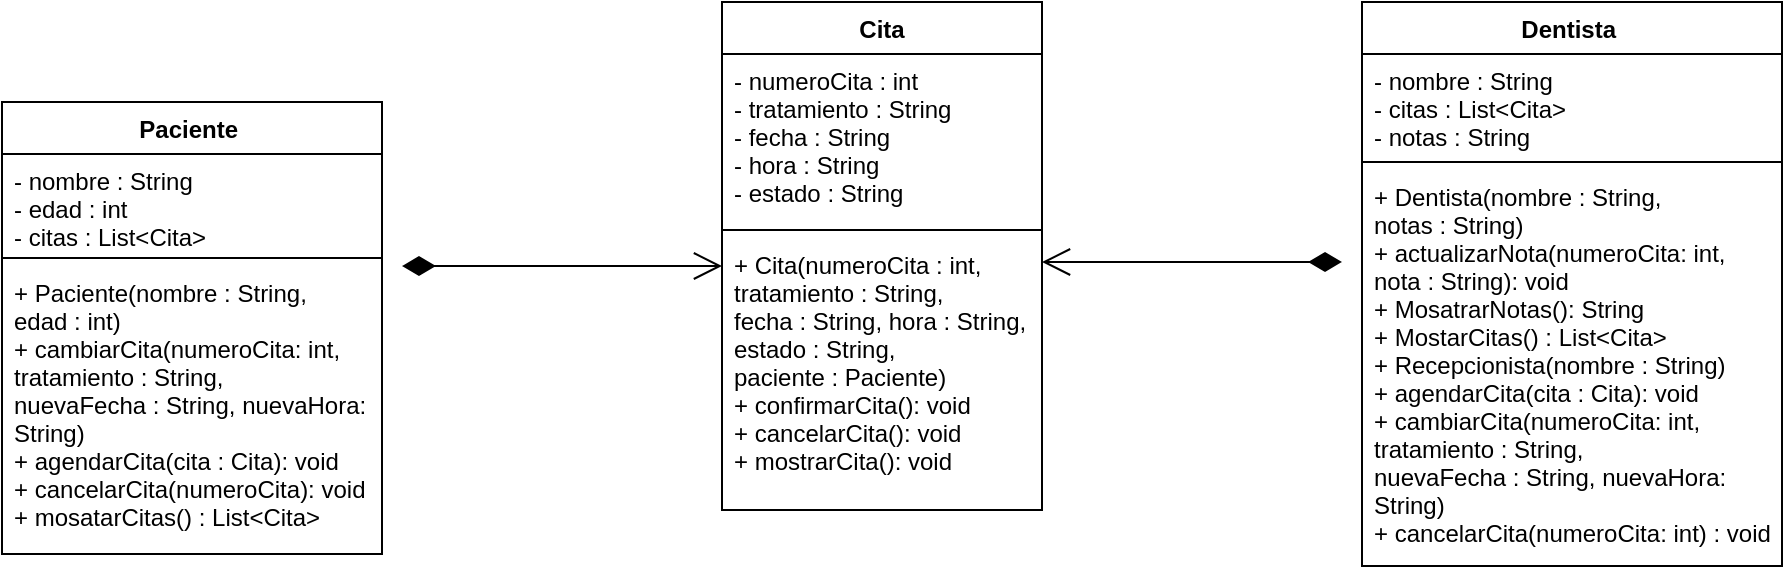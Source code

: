 <mxfile>
    <diagram id="P5tNcSSbG7bXW8mCQGP-" name="Página-1">
        <mxGraphModel dx="1422" dy="792" grid="1" gridSize="10" guides="1" tooltips="1" connect="1" arrows="1" fold="1" page="1" pageScale="1" pageWidth="827" pageHeight="1169" math="0" shadow="0">
            <root>
                <mxCell id="0"/>
                <mxCell id="1" parent="0"/>
                <mxCell id="2" value="Paciente " style="swimlane;fontStyle=1;align=center;verticalAlign=top;childLayout=stackLayout;horizontal=1;startSize=26;horizontalStack=0;resizeParent=1;resizeParentMax=0;resizeLast=0;collapsible=1;marginBottom=0;" parent="1" vertex="1">
                    <mxGeometry x="-810" y="270" width="190" height="226" as="geometry"/>
                </mxCell>
                <mxCell id="3" value="- nombre : String&#10;- edad : int &#10;- citas : List&lt;Cita&gt;&#10;" style="text;strokeColor=none;fillColor=none;align=left;verticalAlign=top;spacingLeft=4;spacingRight=4;overflow=hidden;rotatable=0;points=[[0,0.5],[1,0.5]];portConstraint=eastwest;" parent="2" vertex="1">
                    <mxGeometry y="26" width="190" height="48" as="geometry"/>
                </mxCell>
                <mxCell id="4" value="" style="line;strokeWidth=1;fillColor=none;align=left;verticalAlign=middle;spacingTop=-1;spacingLeft=3;spacingRight=3;rotatable=0;labelPosition=right;points=[];portConstraint=eastwest;strokeColor=inherit;" parent="2" vertex="1">
                    <mxGeometry y="74" width="190" height="8" as="geometry"/>
                </mxCell>
                <mxCell id="5" value="+ Paciente(nombre : String,&#10;edad : int)&#10;+ cambiarCita(numeroCita: int,&#10;tratamiento : String,   &#10;nuevaFecha : String, nuevaHora: &#10;String)&#10;+ agendarCita(cita : Cita): void&#10;+ cancelarCita(numeroCita): void&#10;+ mosatarCitas() : List&lt;Cita&gt;" style="text;strokeColor=none;fillColor=none;align=left;verticalAlign=top;spacingLeft=4;spacingRight=4;overflow=hidden;rotatable=0;points=[[0,0.5],[1,0.5]];portConstraint=eastwest;" parent="2" vertex="1">
                    <mxGeometry y="82" width="190" height="144" as="geometry"/>
                </mxCell>
                <mxCell id="6" value="Dentista " style="swimlane;fontStyle=1;align=center;verticalAlign=top;childLayout=stackLayout;horizontal=1;startSize=26;horizontalStack=0;resizeParent=1;resizeParentMax=0;resizeLast=0;collapsible=1;marginBottom=0;" parent="1" vertex="1">
                    <mxGeometry x="-130" y="220" width="210" height="282" as="geometry"/>
                </mxCell>
                <mxCell id="7" value="- nombre : String&#10;- citas : List&lt;Cita&gt;&#10;- notas : String" style="text;strokeColor=none;fillColor=none;align=left;verticalAlign=top;spacingLeft=4;spacingRight=4;overflow=hidden;rotatable=0;points=[[0,0.5],[1,0.5]];portConstraint=eastwest;" parent="6" vertex="1">
                    <mxGeometry y="26" width="210" height="50" as="geometry"/>
                </mxCell>
                <mxCell id="8" value="" style="line;strokeWidth=1;fillColor=none;align=left;verticalAlign=middle;spacingTop=-1;spacingLeft=3;spacingRight=3;rotatable=0;labelPosition=right;points=[];portConstraint=eastwest;strokeColor=inherit;" parent="6" vertex="1">
                    <mxGeometry y="76" width="210" height="8" as="geometry"/>
                </mxCell>
                <mxCell id="9" value="+ Dentista(nombre : String,&#10;notas : String)&#10;+ actualizarNota(numeroCita: int,&#10;nota : String): void&#10;+ MosatrarNotas(): String&#10;+ MostarCitas() : List&lt;Cita&gt;&#10;+ Recepcionista(nombre : String)&#10;+ agendarCita(cita : Cita): void&#10;+ cambiarCita(numeroCita: int,&#10;tratamiento : String,   &#10;nuevaFecha : String, nuevaHora: &#10;String)&#10;+ cancelarCita(numeroCita: int) : void   &#10;&#10;" style="text;strokeColor=none;fillColor=none;align=left;verticalAlign=top;spacingLeft=4;spacingRight=4;overflow=hidden;rotatable=0;points=[[0,0.5],[1,0.5]];portConstraint=eastwest;" parent="6" vertex="1">
                    <mxGeometry y="84" width="210" height="198" as="geometry"/>
                </mxCell>
                <mxCell id="10" value="Cita" style="swimlane;fontStyle=1;align=center;verticalAlign=top;childLayout=stackLayout;horizontal=1;startSize=26;horizontalStack=0;resizeParent=1;resizeParentMax=0;resizeLast=0;collapsible=1;marginBottom=0;" parent="1" vertex="1">
                    <mxGeometry x="-450" y="220" width="160" height="254" as="geometry"/>
                </mxCell>
                <mxCell id="11" value="- numeroCita : int&#10;- tratamiento : String&#10;- fecha : String&#10;- hora : String&#10;- estado : String" style="text;strokeColor=none;fillColor=none;align=left;verticalAlign=top;spacingLeft=4;spacingRight=4;overflow=hidden;rotatable=0;points=[[0,0.5],[1,0.5]];portConstraint=eastwest;" parent="10" vertex="1">
                    <mxGeometry y="26" width="160" height="84" as="geometry"/>
                </mxCell>
                <mxCell id="12" value="" style="line;strokeWidth=1;fillColor=none;align=left;verticalAlign=middle;spacingTop=-1;spacingLeft=3;spacingRight=3;rotatable=0;labelPosition=right;points=[];portConstraint=eastwest;strokeColor=inherit;" parent="10" vertex="1">
                    <mxGeometry y="110" width="160" height="8" as="geometry"/>
                </mxCell>
                <mxCell id="13" value="+ Cita(numeroCita : int,&#10;tratamiento : String,&#10;fecha : String, hora : String,&#10;estado : String,&#10;paciente : Paciente)&#10;+ confirmarCita(): void&#10;+ cancelarCita(): void&#10;+ mostrarCita(): void&#10;&#10;" style="text;strokeColor=none;fillColor=none;align=left;verticalAlign=top;spacingLeft=4;spacingRight=4;overflow=hidden;rotatable=0;points=[[0,0.5],[1,0.5]];portConstraint=eastwest;" parent="10" vertex="1">
                    <mxGeometry y="118" width="160" height="136" as="geometry"/>
                </mxCell>
                <mxCell id="23" value="" style="endArrow=open;html=1;endSize=12;startArrow=diamondThin;startSize=14;startFill=1;edgeStyle=orthogonalEdgeStyle;align=left;verticalAlign=bottom;" parent="1" edge="1">
                    <mxGeometry x="-1" y="3" relative="1" as="geometry">
                        <mxPoint x="-610" y="352" as="sourcePoint"/>
                        <mxPoint x="-450" y="352" as="targetPoint"/>
                    </mxGeometry>
                </mxCell>
                <mxCell id="26" value="" style="endArrow=open;html=1;endSize=12;startArrow=diamondThin;startSize=14;startFill=1;edgeStyle=orthogonalEdgeStyle;align=left;verticalAlign=bottom;" parent="1" edge="1">
                    <mxGeometry x="-1" y="3" relative="1" as="geometry">
                        <mxPoint x="-140" y="350" as="sourcePoint"/>
                        <mxPoint x="-290" y="350" as="targetPoint"/>
                    </mxGeometry>
                </mxCell>
            </root>
        </mxGraphModel>
    </diagram>
</mxfile>